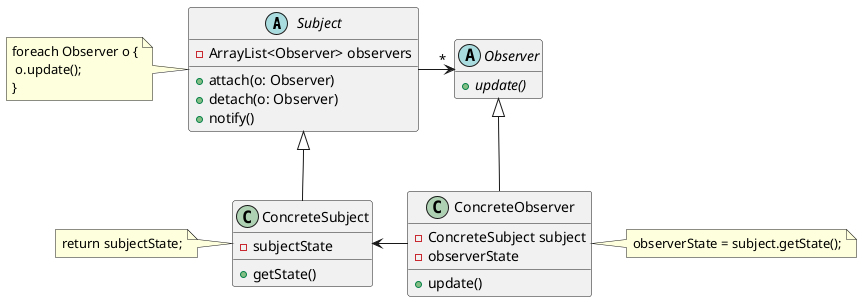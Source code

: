 @startuml

'-----------------------------------
' UML concepts illustrated
' JMB 2014
'-----------------------------------

'hide circle
hide empty members
hide empty methods


abstract class s as "Subject" {
	-ArrayList<Observer> observers
	+attach(o: Observer)
	+detach(o: Observer)
	+notify()
}
note left: foreach Observer o {\n o.update();\n}

abstract class o as "Observer" {
}

o : {abstract} +update()

class ConcreteSubject {
	-subjectState
	+getState()
}
note left: return subjectState;

class ConcreteObserver {
	-ConcreteSubject subject
	-observerState
	+update()
}
note right: observerState = subject.getState();


s -> "*" o
ConcreteSubject <- ConcreteObserver

o <|-- ConcreteObserver
s <|-- ConcreteSubject

@enduml
